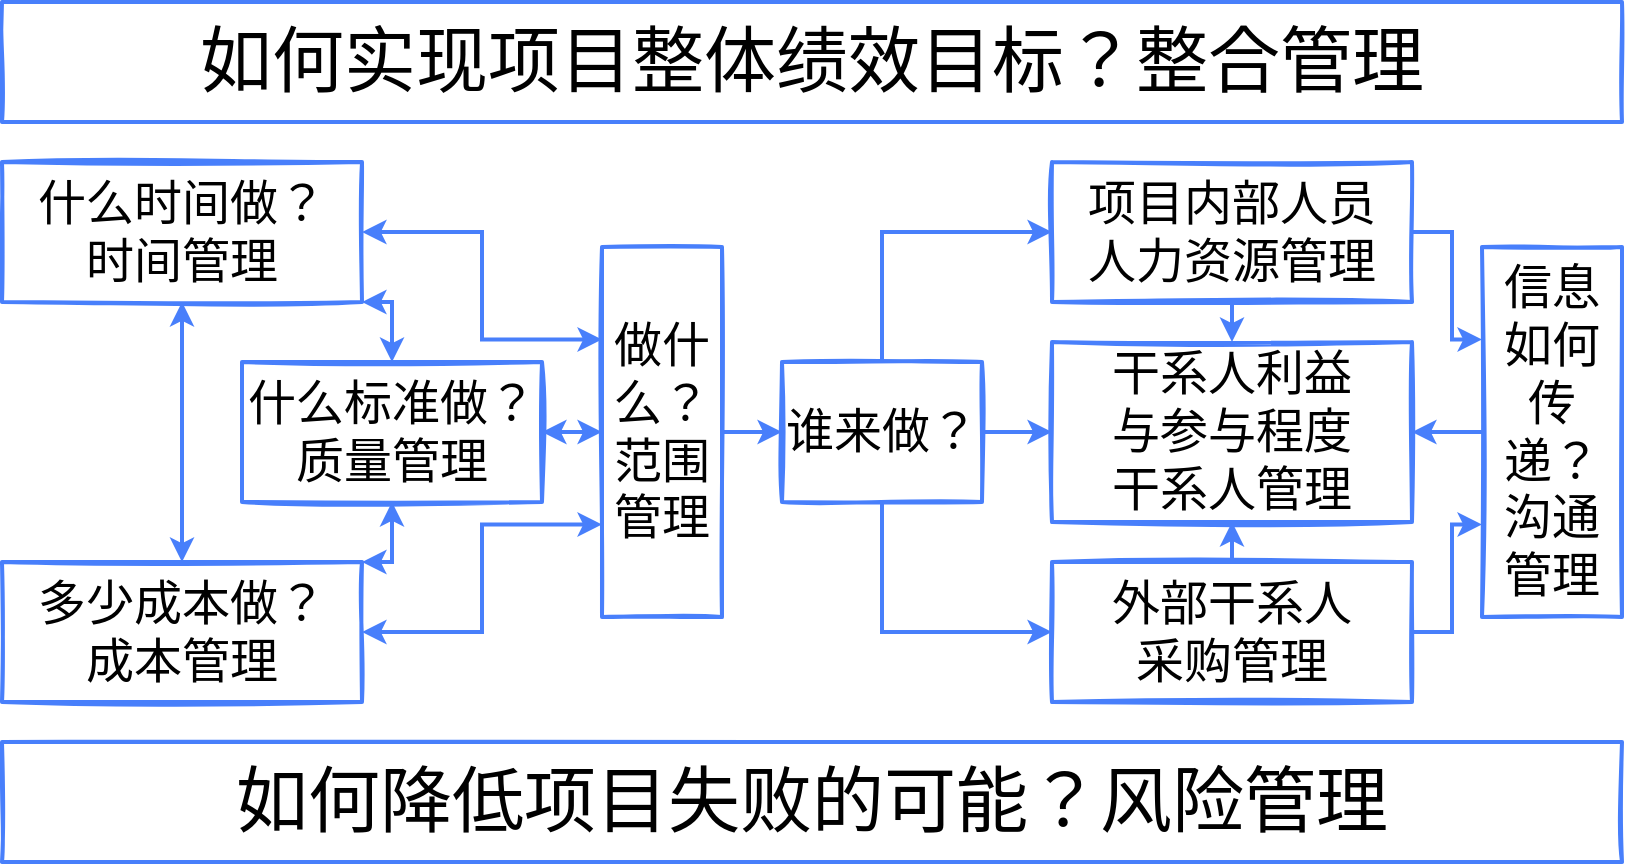 <mxfile version="16.1.2" type="device"><diagram id="V5UNNofvY7LDVuMnuxdh" name="Page-1"><mxGraphModel dx="1106" dy="997" grid="1" gridSize="10" guides="1" tooltips="1" connect="1" arrows="1" fold="1" page="1" pageScale="1" pageWidth="850" pageHeight="1100" math="0" shadow="0"><root><mxCell id="0"/><mxCell id="1" parent="0"/><mxCell id="-boq8Gz14SO3Tfs2Y6vo-1" value="&lt;font style=&quot;font-size: 36px&quot;&gt;如何实现项目整体绩效目标？整合管理&lt;/font&gt;" style="rounded=0;whiteSpace=wrap;html=1;strokeColor=#487ffb;fontFamily=FZJingLeiS-R-GB;sketch=1;fillColor=none;strokeWidth=2;" vertex="1" parent="1"><mxGeometry x="20" y="40" width="810" height="60" as="geometry"/></mxCell><mxCell id="-boq8Gz14SO3Tfs2Y6vo-4" value="&lt;font style=&quot;font-size: 36px&quot;&gt;如何降低项目失败的可能？风险管理&lt;/font&gt;" style="rounded=0;whiteSpace=wrap;html=1;strokeColor=#487ffb;fontFamily=FZJingLeiS-R-GB;sketch=1;fillColor=none;strokeWidth=2;" vertex="1" parent="1"><mxGeometry x="20" y="410" width="810" height="60" as="geometry"/></mxCell><mxCell id="-boq8Gz14SO3Tfs2Y6vo-10" style="edgeStyle=orthogonalEdgeStyle;rounded=0;orthogonalLoop=1;jettySize=auto;html=1;exitX=0.5;exitY=1;exitDx=0;exitDy=0;entryX=0.5;entryY=0;entryDx=0;entryDy=0;fontSize=24;startArrow=classic;startFill=1;endArrow=classic;endFill=1;strokeColor=#487FFB;strokeWidth=2;" edge="1" parent="1" source="-boq8Gz14SO3Tfs2Y6vo-6" target="-boq8Gz14SO3Tfs2Y6vo-7"><mxGeometry relative="1" as="geometry"/></mxCell><mxCell id="-boq8Gz14SO3Tfs2Y6vo-12" style="edgeStyle=orthogonalEdgeStyle;rounded=0;orthogonalLoop=1;jettySize=auto;html=1;exitX=1;exitY=0.5;exitDx=0;exitDy=0;entryX=0;entryY=0.25;entryDx=0;entryDy=0;fontSize=24;startArrow=classic;startFill=1;endArrow=classic;endFill=1;strokeColor=#487FFB;strokeWidth=2;" edge="1" parent="1" source="-boq8Gz14SO3Tfs2Y6vo-6" target="-boq8Gz14SO3Tfs2Y6vo-9"><mxGeometry relative="1" as="geometry"/></mxCell><mxCell id="-boq8Gz14SO3Tfs2Y6vo-14" style="edgeStyle=orthogonalEdgeStyle;rounded=0;orthogonalLoop=1;jettySize=auto;html=1;exitX=1;exitY=1;exitDx=0;exitDy=0;entryX=0.5;entryY=0;entryDx=0;entryDy=0;fontSize=24;startArrow=classic;startFill=1;endArrow=classic;endFill=1;strokeColor=#487FFB;strokeWidth=2;" edge="1" parent="1" source="-boq8Gz14SO3Tfs2Y6vo-6" target="-boq8Gz14SO3Tfs2Y6vo-8"><mxGeometry relative="1" as="geometry"/></mxCell><mxCell id="-boq8Gz14SO3Tfs2Y6vo-6" value="&lt;span style=&quot;font-size: 24px&quot;&gt;什么时间做？&lt;br&gt;时间管理&lt;br&gt;&lt;/span&gt;" style="rounded=0;whiteSpace=wrap;html=1;strokeColor=#487ffb;fontFamily=FZJingLeiS-R-GB;sketch=1;fillColor=none;strokeWidth=2;" vertex="1" parent="1"><mxGeometry x="20" y="120" width="180" height="70" as="geometry"/></mxCell><mxCell id="-boq8Gz14SO3Tfs2Y6vo-13" style="edgeStyle=orthogonalEdgeStyle;rounded=0;orthogonalLoop=1;jettySize=auto;html=1;exitX=1;exitY=0.5;exitDx=0;exitDy=0;entryX=0;entryY=0.75;entryDx=0;entryDy=0;fontSize=24;startArrow=classic;startFill=1;endArrow=classic;endFill=1;strokeColor=#487FFB;strokeWidth=2;" edge="1" parent="1" source="-boq8Gz14SO3Tfs2Y6vo-7" target="-boq8Gz14SO3Tfs2Y6vo-9"><mxGeometry relative="1" as="geometry"/></mxCell><mxCell id="-boq8Gz14SO3Tfs2Y6vo-15" style="edgeStyle=orthogonalEdgeStyle;rounded=0;orthogonalLoop=1;jettySize=auto;html=1;exitX=1;exitY=0;exitDx=0;exitDy=0;entryX=0.5;entryY=1;entryDx=0;entryDy=0;fontSize=24;startArrow=classic;startFill=1;endArrow=classic;endFill=1;strokeColor=#487FFB;strokeWidth=2;" edge="1" parent="1" source="-boq8Gz14SO3Tfs2Y6vo-7" target="-boq8Gz14SO3Tfs2Y6vo-8"><mxGeometry relative="1" as="geometry"/></mxCell><mxCell id="-boq8Gz14SO3Tfs2Y6vo-7" value="&lt;span style=&quot;font-size: 24px&quot;&gt;多少成本做？&lt;br&gt;成本管理&lt;br&gt;&lt;/span&gt;" style="rounded=0;whiteSpace=wrap;html=1;strokeColor=#487ffb;fontFamily=FZJingLeiS-R-GB;sketch=1;fillColor=none;strokeWidth=2;" vertex="1" parent="1"><mxGeometry x="20" y="320" width="180" height="70" as="geometry"/></mxCell><mxCell id="-boq8Gz14SO3Tfs2Y6vo-16" style="rounded=0;orthogonalLoop=1;jettySize=auto;html=1;exitX=1;exitY=0.5;exitDx=0;exitDy=0;entryX=0;entryY=0.5;entryDx=0;entryDy=0;fontSize=24;startArrow=classic;startFill=1;endArrow=classic;endFill=1;strokeColor=#487FFB;strokeWidth=2;" edge="1" parent="1" source="-boq8Gz14SO3Tfs2Y6vo-8" target="-boq8Gz14SO3Tfs2Y6vo-9"><mxGeometry relative="1" as="geometry"/></mxCell><mxCell id="-boq8Gz14SO3Tfs2Y6vo-8" value="&lt;span style=&quot;font-size: 24px&quot;&gt;什么标准做？&lt;br&gt;质量管理&lt;br&gt;&lt;/span&gt;" style="rounded=0;whiteSpace=wrap;html=1;strokeColor=#487ffb;fontFamily=FZJingLeiS-R-GB;sketch=1;fillColor=none;strokeWidth=2;" vertex="1" parent="1"><mxGeometry x="140" y="220" width="150" height="70" as="geometry"/></mxCell><mxCell id="-boq8Gz14SO3Tfs2Y6vo-22" style="rounded=0;orthogonalLoop=1;jettySize=auto;html=1;exitX=1;exitY=0.5;exitDx=0;exitDy=0;entryX=0;entryY=0.5;entryDx=0;entryDy=0;fontSize=24;startArrow=none;startFill=0;endArrow=classic;endFill=1;strokeColor=#487FFB;strokeWidth=2;" edge="1" parent="1" source="-boq8Gz14SO3Tfs2Y6vo-9" target="-boq8Gz14SO3Tfs2Y6vo-17"><mxGeometry relative="1" as="geometry"/></mxCell><mxCell id="-boq8Gz14SO3Tfs2Y6vo-9" value="&lt;span style=&quot;font-size: 24px&quot;&gt;做什么？范围管理&lt;br&gt;&lt;/span&gt;" style="rounded=0;whiteSpace=wrap;html=1;strokeColor=#487ffb;fontFamily=FZJingLeiS-R-GB;sketch=1;fillColor=none;horizontal=1;verticalAlign=middle;strokeWidth=2;" vertex="1" parent="1"><mxGeometry x="320" y="162.5" width="60" height="185" as="geometry"/></mxCell><mxCell id="-boq8Gz14SO3Tfs2Y6vo-23" style="edgeStyle=orthogonalEdgeStyle;rounded=0;orthogonalLoop=1;jettySize=auto;html=1;exitX=0.5;exitY=0;exitDx=0;exitDy=0;entryX=0;entryY=0.5;entryDx=0;entryDy=0;fontSize=24;startArrow=none;startFill=0;endArrow=classic;endFill=1;strokeColor=#487FFB;strokeWidth=2;" edge="1" parent="1" source="-boq8Gz14SO3Tfs2Y6vo-17" target="-boq8Gz14SO3Tfs2Y6vo-18"><mxGeometry relative="1" as="geometry"/></mxCell><mxCell id="-boq8Gz14SO3Tfs2Y6vo-24" style="edgeStyle=orthogonalEdgeStyle;rounded=0;orthogonalLoop=1;jettySize=auto;html=1;exitX=0.5;exitY=1;exitDx=0;exitDy=0;entryX=0;entryY=0.5;entryDx=0;entryDy=0;fontSize=24;startArrow=none;startFill=0;endArrow=classic;endFill=1;strokeColor=#487FFB;strokeWidth=2;" edge="1" parent="1" source="-boq8Gz14SO3Tfs2Y6vo-17" target="-boq8Gz14SO3Tfs2Y6vo-19"><mxGeometry relative="1" as="geometry"/></mxCell><mxCell id="-boq8Gz14SO3Tfs2Y6vo-25" style="edgeStyle=orthogonalEdgeStyle;rounded=0;orthogonalLoop=1;jettySize=auto;html=1;exitX=1;exitY=0.5;exitDx=0;exitDy=0;entryX=0;entryY=0.5;entryDx=0;entryDy=0;fontSize=24;startArrow=none;startFill=0;endArrow=classic;endFill=1;strokeColor=#487FFB;strokeWidth=2;" edge="1" parent="1" source="-boq8Gz14SO3Tfs2Y6vo-17" target="-boq8Gz14SO3Tfs2Y6vo-20"><mxGeometry relative="1" as="geometry"/></mxCell><mxCell id="-boq8Gz14SO3Tfs2Y6vo-17" value="&lt;span style=&quot;font-size: 24px&quot;&gt;谁来做？&lt;br&gt;&lt;/span&gt;" style="rounded=0;whiteSpace=wrap;html=1;strokeColor=#487ffb;fontFamily=FZJingLeiS-R-GB;sketch=1;fillColor=none;strokeWidth=2;" vertex="1" parent="1"><mxGeometry x="410" y="220" width="100" height="70" as="geometry"/></mxCell><mxCell id="-boq8Gz14SO3Tfs2Y6vo-26" style="edgeStyle=orthogonalEdgeStyle;rounded=0;orthogonalLoop=1;jettySize=auto;html=1;exitX=0.5;exitY=1;exitDx=0;exitDy=0;entryX=0.5;entryY=0;entryDx=0;entryDy=0;fontSize=24;startArrow=none;startFill=0;endArrow=classic;endFill=1;strokeColor=#487FFB;strokeWidth=2;" edge="1" parent="1" source="-boq8Gz14SO3Tfs2Y6vo-18" target="-boq8Gz14SO3Tfs2Y6vo-20"><mxGeometry relative="1" as="geometry"/></mxCell><mxCell id="-boq8Gz14SO3Tfs2Y6vo-28" style="edgeStyle=orthogonalEdgeStyle;rounded=0;orthogonalLoop=1;jettySize=auto;html=1;exitX=1;exitY=0.5;exitDx=0;exitDy=0;entryX=0;entryY=0.25;entryDx=0;entryDy=0;fontSize=24;startArrow=none;startFill=0;endArrow=classic;endFill=1;strokeColor=#487FFB;strokeWidth=2;" edge="1" parent="1" source="-boq8Gz14SO3Tfs2Y6vo-18" target="-boq8Gz14SO3Tfs2Y6vo-21"><mxGeometry relative="1" as="geometry"/></mxCell><mxCell id="-boq8Gz14SO3Tfs2Y6vo-18" value="&lt;span style=&quot;font-size: 24px&quot;&gt;项目内部人员&lt;br&gt;人力资源管理&lt;br&gt;&lt;/span&gt;" style="rounded=0;whiteSpace=wrap;html=1;strokeColor=#487ffb;fontFamily=FZJingLeiS-R-GB;sketch=1;fillColor=none;strokeWidth=2;" vertex="1" parent="1"><mxGeometry x="545" y="120" width="180" height="70" as="geometry"/></mxCell><mxCell id="-boq8Gz14SO3Tfs2Y6vo-27" style="edgeStyle=orthogonalEdgeStyle;rounded=0;orthogonalLoop=1;jettySize=auto;html=1;exitX=0.5;exitY=0;exitDx=0;exitDy=0;entryX=0.5;entryY=1;entryDx=0;entryDy=0;fontSize=24;startArrow=none;startFill=0;endArrow=classic;endFill=1;strokeColor=#487FFB;strokeWidth=2;" edge="1" parent="1" source="-boq8Gz14SO3Tfs2Y6vo-19" target="-boq8Gz14SO3Tfs2Y6vo-20"><mxGeometry relative="1" as="geometry"/></mxCell><mxCell id="-boq8Gz14SO3Tfs2Y6vo-29" style="edgeStyle=orthogonalEdgeStyle;rounded=0;orthogonalLoop=1;jettySize=auto;html=1;exitX=1;exitY=0.5;exitDx=0;exitDy=0;entryX=0;entryY=0.75;entryDx=0;entryDy=0;fontSize=24;startArrow=none;startFill=0;endArrow=classic;endFill=1;strokeColor=#487FFB;strokeWidth=2;" edge="1" parent="1" source="-boq8Gz14SO3Tfs2Y6vo-19" target="-boq8Gz14SO3Tfs2Y6vo-21"><mxGeometry relative="1" as="geometry"/></mxCell><mxCell id="-boq8Gz14SO3Tfs2Y6vo-19" value="&lt;span style=&quot;font-size: 24px&quot;&gt;外部干系人&lt;br&gt;采购管理&lt;/span&gt;&lt;span style=&quot;color: rgba(0 , 0 , 0 , 0) ; font-family: monospace ; font-size: 0px&quot;&gt;%3CmxGraphModel%3E%3Croot%3E%3CmxCell%20id%3D%220%22%2F%3E%3CmxCell%20id%3D%221%22%20parent%3D%220%22%2F%3E%3CmxCell%20id%3D%222%22%20value%3D%22%26lt%3Bspan%20style%3D%26quot%3Bfont-size%3A%2024px%26quot%3B%26gt%3B%E9%A1%B9%E7%9B%AE%E5%86%85%E9%83%A8%E4%BA%BA%E5%91%98%26lt%3Bbr%26gt%3B%E4%BA%BA%E5%8A%9B%E8%B5%84%E6%BA%90%E7%AE%A1%E7%90%86%26lt%3Bbr%26gt%3B%26lt%3B%2Fspan%26gt%3B%22%20style%3D%22rounded%3D0%3BwhiteSpace%3Dwrap%3Bhtml%3D1%3BstrokeColor%3D%23487ffb%3BfontFamily%3DFZJingLeiS-R-GB%3Bsketch%3D1%3BfillColor%3Dnone%3B%22%20vertex%3D%221%22%20parent%3D%221%22%3E%3CmxGeometry%20x%3D%22550%22%20y%3D%22120%22%20width%3D%22180%22%20height%3D%2270%22%20as%3D%22geometry%22%2F%3E%3C%2FmxCell%3E%3C%2Froot%3E%3C%2FmxGraphModel%3E&lt;/span&gt;&lt;span style=&quot;font-size: 24px&quot;&gt;&lt;br&gt;&lt;/span&gt;" style="rounded=0;whiteSpace=wrap;html=1;strokeColor=#487ffb;fontFamily=FZJingLeiS-R-GB;sketch=1;fillColor=none;strokeWidth=2;" vertex="1" parent="1"><mxGeometry x="545" y="320" width="180" height="70" as="geometry"/></mxCell><mxCell id="-boq8Gz14SO3Tfs2Y6vo-20" value="&lt;span style=&quot;font-size: 24px&quot;&gt;干系人利益&lt;br&gt;与参与程度&lt;br&gt;干系人管理&lt;br&gt;&lt;/span&gt;" style="rounded=0;whiteSpace=wrap;html=1;strokeColor=#487ffb;fontFamily=FZJingLeiS-R-GB;sketch=1;fillColor=none;strokeWidth=2;" vertex="1" parent="1"><mxGeometry x="545" y="210" width="180" height="90" as="geometry"/></mxCell><mxCell id="-boq8Gz14SO3Tfs2Y6vo-30" style="rounded=0;orthogonalLoop=1;jettySize=auto;html=1;exitX=0;exitY=0.5;exitDx=0;exitDy=0;entryX=1;entryY=0.5;entryDx=0;entryDy=0;fontSize=24;startArrow=none;startFill=0;endArrow=classic;endFill=1;strokeColor=#487FFB;strokeWidth=2;" edge="1" parent="1" source="-boq8Gz14SO3Tfs2Y6vo-21" target="-boq8Gz14SO3Tfs2Y6vo-20"><mxGeometry relative="1" as="geometry"/></mxCell><mxCell id="-boq8Gz14SO3Tfs2Y6vo-21" value="&lt;span style=&quot;font-size: 24px&quot;&gt;信息如何传递？&lt;br&gt;沟通管理&lt;br&gt;&lt;/span&gt;" style="rounded=0;whiteSpace=wrap;html=1;strokeColor=#487ffb;fontFamily=FZJingLeiS-R-GB;sketch=1;fillColor=none;strokeWidth=2;" vertex="1" parent="1"><mxGeometry x="760" y="162.5" width="70" height="185" as="geometry"/></mxCell></root></mxGraphModel></diagram></mxfile>